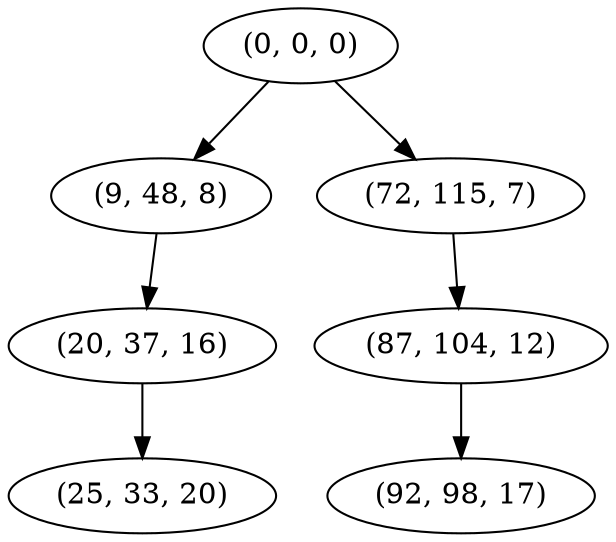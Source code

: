 digraph tree {
    "(0, 0, 0)";
    "(9, 48, 8)";
    "(20, 37, 16)";
    "(25, 33, 20)";
    "(72, 115, 7)";
    "(87, 104, 12)";
    "(92, 98, 17)";
    "(0, 0, 0)" -> "(9, 48, 8)";
    "(0, 0, 0)" -> "(72, 115, 7)";
    "(9, 48, 8)" -> "(20, 37, 16)";
    "(20, 37, 16)" -> "(25, 33, 20)";
    "(72, 115, 7)" -> "(87, 104, 12)";
    "(87, 104, 12)" -> "(92, 98, 17)";
}
